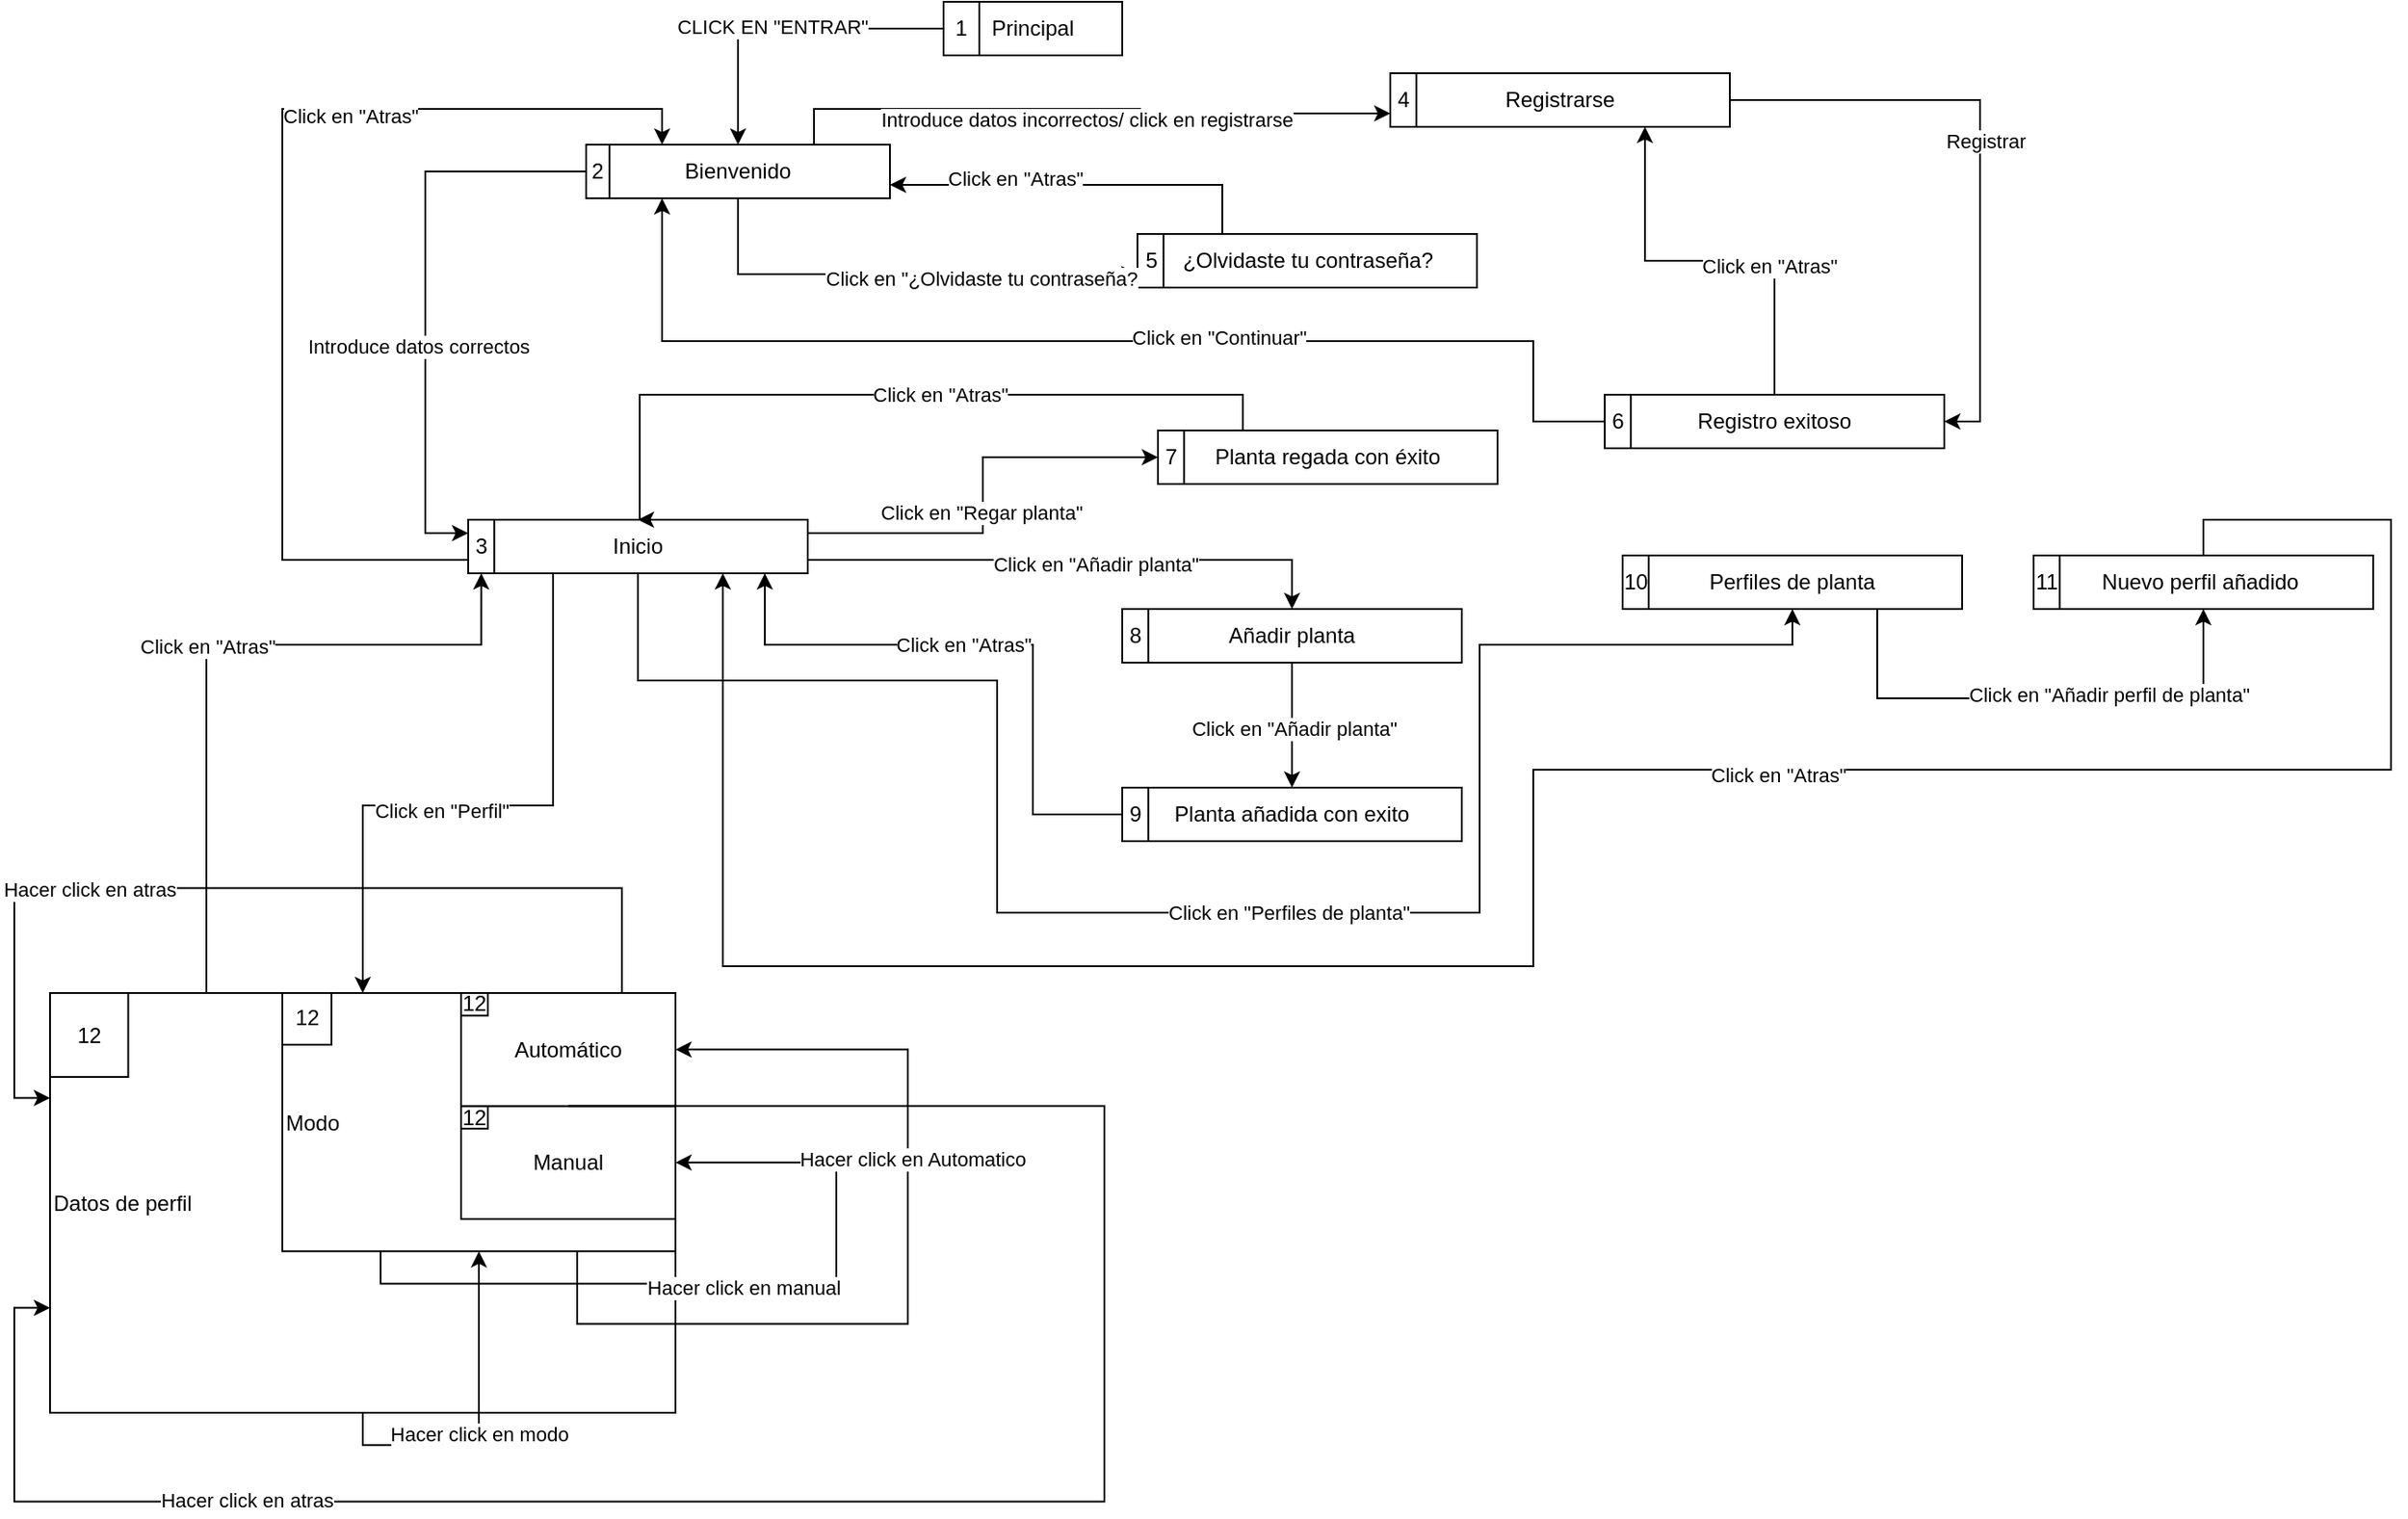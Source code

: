 <mxfile version="20.6.2" type="google"><diagram id="Q5DtrtPaCYa9cL5g5EvN" name="Page-1"><mxGraphModel grid="1" page="1" gridSize="10" guides="1" tooltips="1" connect="1" arrows="1" fold="1" pageScale="1" pageWidth="827" pageHeight="1169" math="0" shadow="0"><root><mxCell id="0"/><mxCell id="1" parent="0"/><mxCell id="5pgR6ZDsLQ_Ce-XwcWd_-83" value="" style="group" connectable="0" vertex="1" parent="1"><mxGeometry x="260" y="30" width="100" height="30" as="geometry"/></mxCell><mxCell id="G9GJwz2X_krbrI4lydrw-10" value="" style="group" connectable="0" vertex="1" parent="5pgR6ZDsLQ_Ce-XwcWd_-83"><mxGeometry width="100" height="30" as="geometry"/></mxCell><mxCell id="5pgR6ZDsLQ_Ce-XwcWd_-84" value="Principal" style="rounded=0;whiteSpace=wrap;html=1;" vertex="1" parent="G9GJwz2X_krbrI4lydrw-10"><mxGeometry width="100" height="30" as="geometry"/></mxCell><mxCell id="5pgR6ZDsLQ_Ce-XwcWd_-85" value="1" style="rounded=0;whiteSpace=wrap;html=1;" vertex="1" parent="G9GJwz2X_krbrI4lydrw-10"><mxGeometry width="20" height="30" as="geometry"/></mxCell><mxCell id="G9GJwz2X_krbrI4lydrw-4" style="edgeStyle=orthogonalEdgeStyle;rounded=0;orthogonalLoop=1;jettySize=auto;html=1;exitX=0;exitY=0.5;exitDx=0;exitDy=0;entryX=0.5;entryY=0;entryDx=0;entryDy=0;" edge="1" parent="1" source="5pgR6ZDsLQ_Ce-XwcWd_-85" target="G9GJwz2X_krbrI4lydrw-2"><mxGeometry relative="1" as="geometry"/></mxCell><mxCell id="G9GJwz2X_krbrI4lydrw-5" value="CLICK EN &quot;ENTRAR&quot;" style="edgeLabel;html=1;align=center;verticalAlign=middle;resizable=0;points=[];" connectable="0" vertex="1" parent="G9GJwz2X_krbrI4lydrw-4"><mxGeometry x="0.074" y="-1" relative="1" as="geometry"><mxPoint as="offset"/></mxGeometry></mxCell><mxCell id="G9GJwz2X_krbrI4lydrw-9" value="" style="group" connectable="0" vertex="1" parent="1"><mxGeometry x="60" y="110" width="170" height="30" as="geometry"/></mxCell><mxCell id="G9GJwz2X_krbrI4lydrw-2" value="Bienvenido" style="rounded=0;whiteSpace=wrap;html=1;" vertex="1" parent="G9GJwz2X_krbrI4lydrw-9"><mxGeometry width="170" height="30" as="geometry"/></mxCell><mxCell id="G9GJwz2X_krbrI4lydrw-1" value="" style="group" connectable="0" vertex="1" parent="G9GJwz2X_krbrI4lydrw-9"><mxGeometry width="170" height="30" as="geometry"/></mxCell><mxCell id="G9GJwz2X_krbrI4lydrw-3" value="2" style="rounded=0;whiteSpace=wrap;html=1;" vertex="1" parent="G9GJwz2X_krbrI4lydrw-1"><mxGeometry width="13.077" height="30" as="geometry"/></mxCell><mxCell id="G9GJwz2X_krbrI4lydrw-11" value="" style="group" connectable="0" vertex="1" parent="1"><mxGeometry x="-6" y="320" width="190" height="30" as="geometry"/></mxCell><mxCell id="G9GJwz2X_krbrI4lydrw-12" value="Inicio" style="rounded=0;whiteSpace=wrap;html=1;" vertex="1" parent="G9GJwz2X_krbrI4lydrw-11"><mxGeometry width="190" height="30" as="geometry"/></mxCell><mxCell id="G9GJwz2X_krbrI4lydrw-13" value="" style="group" connectable="0" vertex="1" parent="G9GJwz2X_krbrI4lydrw-11"><mxGeometry width="190" height="30" as="geometry"/></mxCell><mxCell id="G9GJwz2X_krbrI4lydrw-14" value="3" style="rounded=0;whiteSpace=wrap;html=1;" vertex="1" parent="G9GJwz2X_krbrI4lydrw-13"><mxGeometry width="14.615" height="30" as="geometry"/></mxCell><mxCell id="G9GJwz2X_krbrI4lydrw-16" value="" style="group" connectable="0" vertex="1" parent="1"><mxGeometry x="510" y="70" width="190" height="30" as="geometry"/></mxCell><mxCell id="G9GJwz2X_krbrI4lydrw-17" value="Registrarse" style="rounded=0;whiteSpace=wrap;html=1;" vertex="1" parent="G9GJwz2X_krbrI4lydrw-16"><mxGeometry width="190" height="30" as="geometry"/></mxCell><mxCell id="G9GJwz2X_krbrI4lydrw-18" value="" style="group" connectable="0" vertex="1" parent="G9GJwz2X_krbrI4lydrw-16"><mxGeometry width="190" height="30" as="geometry"/></mxCell><mxCell id="G9GJwz2X_krbrI4lydrw-19" value="4" style="rounded=0;whiteSpace=wrap;html=1;" vertex="1" parent="G9GJwz2X_krbrI4lydrw-18"><mxGeometry width="14.615" height="30" as="geometry"/></mxCell><mxCell id="G9GJwz2X_krbrI4lydrw-20" style="edgeStyle=orthogonalEdgeStyle;rounded=0;orthogonalLoop=1;jettySize=auto;html=1;exitX=0;exitY=0.5;exitDx=0;exitDy=0;entryX=0;entryY=0.25;entryDx=0;entryDy=0;" edge="1" parent="1" source="G9GJwz2X_krbrI4lydrw-3" target="G9GJwz2X_krbrI4lydrw-14"><mxGeometry relative="1" as="geometry"><Array as="points"><mxPoint x="-30" y="125"/><mxPoint x="-30" y="328"/></Array></mxGeometry></mxCell><mxCell id="G9GJwz2X_krbrI4lydrw-21" value="Introduce datos correctos" style="edgeLabel;html=1;align=center;verticalAlign=middle;resizable=0;points=[];" connectable="0" vertex="1" parent="G9GJwz2X_krbrI4lydrw-20"><mxGeometry x="0.184" y="-4" relative="1" as="geometry"><mxPoint as="offset"/></mxGeometry></mxCell><mxCell id="G9GJwz2X_krbrI4lydrw-22" style="edgeStyle=orthogonalEdgeStyle;rounded=0;orthogonalLoop=1;jettySize=auto;html=1;exitX=0.75;exitY=0;exitDx=0;exitDy=0;entryX=0;entryY=0.75;entryDx=0;entryDy=0;" edge="1" parent="1" source="G9GJwz2X_krbrI4lydrw-2" target="G9GJwz2X_krbrI4lydrw-19"><mxGeometry relative="1" as="geometry"/></mxCell><mxCell id="G9GJwz2X_krbrI4lydrw-23" value="Introduce datos incorrectos/ click en registrarse" style="edgeLabel;html=1;align=center;verticalAlign=middle;resizable=0;points=[];" connectable="0" vertex="1" parent="G9GJwz2X_krbrI4lydrw-22"><mxGeometry x="0.303" y="-3" relative="1" as="geometry"><mxPoint x="-50" as="offset"/></mxGeometry></mxCell><mxCell id="G9GJwz2X_krbrI4lydrw-24" value="" style="group" connectable="0" vertex="1" parent="1"><mxGeometry x="368.5" y="160" width="190" height="30" as="geometry"/></mxCell><mxCell id="G9GJwz2X_krbrI4lydrw-25" value="¿Olvidaste tu contraseña?" style="rounded=0;whiteSpace=wrap;html=1;" vertex="1" parent="G9GJwz2X_krbrI4lydrw-24"><mxGeometry width="190" height="30" as="geometry"/></mxCell><mxCell id="G9GJwz2X_krbrI4lydrw-26" value="" style="group" connectable="0" vertex="1" parent="G9GJwz2X_krbrI4lydrw-24"><mxGeometry width="190" height="30" as="geometry"/></mxCell><mxCell id="G9GJwz2X_krbrI4lydrw-27" value="5" style="rounded=0;whiteSpace=wrap;html=1;" vertex="1" parent="G9GJwz2X_krbrI4lydrw-26"><mxGeometry width="14.615" height="30" as="geometry"/></mxCell><mxCell id="G9GJwz2X_krbrI4lydrw-28" style="edgeStyle=orthogonalEdgeStyle;rounded=0;orthogonalLoop=1;jettySize=auto;html=1;exitX=0.5;exitY=1;exitDx=0;exitDy=0;entryX=0;entryY=0.75;entryDx=0;entryDy=0;" edge="1" parent="1" source="G9GJwz2X_krbrI4lydrw-2" target="G9GJwz2X_krbrI4lydrw-27"><mxGeometry relative="1" as="geometry"/></mxCell><mxCell id="G9GJwz2X_krbrI4lydrw-29" value="Click en &quot;¿Olvidaste tu contraseña?" style="edgeLabel;html=1;align=center;verticalAlign=middle;resizable=0;points=[];" connectable="0" vertex="1" parent="G9GJwz2X_krbrI4lydrw-28"><mxGeometry x="0.341" y="-2" relative="1" as="geometry"><mxPoint as="offset"/></mxGeometry></mxCell><mxCell id="G9GJwz2X_krbrI4lydrw-30" value="" style="group" connectable="0" vertex="1" parent="1"><mxGeometry x="630" y="250" width="190" height="30" as="geometry"/></mxCell><mxCell id="G9GJwz2X_krbrI4lydrw-31" value="Registro exitoso" style="rounded=0;whiteSpace=wrap;html=1;" vertex="1" parent="G9GJwz2X_krbrI4lydrw-30"><mxGeometry width="190" height="30" as="geometry"/></mxCell><mxCell id="G9GJwz2X_krbrI4lydrw-32" value="" style="group" connectable="0" vertex="1" parent="G9GJwz2X_krbrI4lydrw-30"><mxGeometry width="190" height="30" as="geometry"/></mxCell><mxCell id="G9GJwz2X_krbrI4lydrw-33" value="6" style="rounded=0;whiteSpace=wrap;html=1;" vertex="1" parent="G9GJwz2X_krbrI4lydrw-32"><mxGeometry width="14.615" height="30" as="geometry"/></mxCell><mxCell id="G9GJwz2X_krbrI4lydrw-35" style="edgeStyle=orthogonalEdgeStyle;rounded=0;orthogonalLoop=1;jettySize=auto;html=1;exitX=1;exitY=0.5;exitDx=0;exitDy=0;entryX=1;entryY=0.5;entryDx=0;entryDy=0;" edge="1" parent="1" source="G9GJwz2X_krbrI4lydrw-17" target="G9GJwz2X_krbrI4lydrw-31"><mxGeometry relative="1" as="geometry"><mxPoint x="608.5" y="215" as="targetPoint"/></mxGeometry></mxCell><mxCell id="G9GJwz2X_krbrI4lydrw-36" value="Registrar" style="edgeLabel;html=1;align=center;verticalAlign=middle;resizable=0;points=[];" connectable="0" vertex="1" parent="G9GJwz2X_krbrI4lydrw-35"><mxGeometry x="-0.043" y="3" relative="1" as="geometry"><mxPoint as="offset"/></mxGeometry></mxCell><mxCell id="G9GJwz2X_krbrI4lydrw-37" style="edgeStyle=orthogonalEdgeStyle;rounded=0;orthogonalLoop=1;jettySize=auto;html=1;exitX=0.5;exitY=0;exitDx=0;exitDy=0;entryX=0.75;entryY=1;entryDx=0;entryDy=0;" edge="1" parent="1" source="G9GJwz2X_krbrI4lydrw-31" target="G9GJwz2X_krbrI4lydrw-17"><mxGeometry relative="1" as="geometry"/></mxCell><mxCell id="G9GJwz2X_krbrI4lydrw-38" value="Click en &quot;Atras&quot;" style="edgeLabel;html=1;align=center;verticalAlign=middle;resizable=0;points=[];" connectable="0" vertex="1" parent="G9GJwz2X_krbrI4lydrw-37"><mxGeometry x="-0.297" y="3" relative="1" as="geometry"><mxPoint as="offset"/></mxGeometry></mxCell><mxCell id="G9GJwz2X_krbrI4lydrw-39" style="edgeStyle=orthogonalEdgeStyle;rounded=0;orthogonalLoop=1;jettySize=auto;html=1;exitX=0.25;exitY=0;exitDx=0;exitDy=0;entryX=1;entryY=0.75;entryDx=0;entryDy=0;" edge="1" parent="1" source="G9GJwz2X_krbrI4lydrw-25" target="G9GJwz2X_krbrI4lydrw-2"><mxGeometry relative="1" as="geometry"/></mxCell><mxCell id="G9GJwz2X_krbrI4lydrw-40" value="Click en &quot;Atras&quot;" style="edgeLabel;html=1;align=center;verticalAlign=middle;resizable=0;points=[];" connectable="0" vertex="1" parent="G9GJwz2X_krbrI4lydrw-39"><mxGeometry x="0.343" y="-4" relative="1" as="geometry"><mxPoint as="offset"/></mxGeometry></mxCell><mxCell id="G9GJwz2X_krbrI4lydrw-41" style="edgeStyle=orthogonalEdgeStyle;rounded=0;orthogonalLoop=1;jettySize=auto;html=1;exitX=0;exitY=0.5;exitDx=0;exitDy=0;entryX=0.25;entryY=1;entryDx=0;entryDy=0;" edge="1" parent="1" source="G9GJwz2X_krbrI4lydrw-33" target="G9GJwz2X_krbrI4lydrw-2"><mxGeometry relative="1" as="geometry"><Array as="points"><mxPoint x="590" y="265"/><mxPoint x="590" y="220"/><mxPoint x="103" y="220"/></Array></mxGeometry></mxCell><mxCell id="G9GJwz2X_krbrI4lydrw-42" value="Click en &quot;Continuar&quot;" style="edgeLabel;html=1;align=center;verticalAlign=middle;resizable=0;points=[];" connectable="0" vertex="1" parent="G9GJwz2X_krbrI4lydrw-41"><mxGeometry x="-0.2" y="-2" relative="1" as="geometry"><mxPoint as="offset"/></mxGeometry></mxCell><mxCell id="G9GJwz2X_krbrI4lydrw-43" style="edgeStyle=orthogonalEdgeStyle;rounded=0;orthogonalLoop=1;jettySize=auto;html=1;exitX=0;exitY=0.75;exitDx=0;exitDy=0;entryX=0.25;entryY=0;entryDx=0;entryDy=0;" edge="1" parent="1" source="G9GJwz2X_krbrI4lydrw-14" target="G9GJwz2X_krbrI4lydrw-2"><mxGeometry relative="1" as="geometry"><Array as="points"><mxPoint x="-110" y="343"/><mxPoint x="-110" y="90"/><mxPoint x="103" y="90"/></Array></mxGeometry></mxCell><mxCell id="G9GJwz2X_krbrI4lydrw-44" value="Click en &quot;Atras&quot;" style="edgeLabel;html=1;align=center;verticalAlign=middle;resizable=0;points=[];" connectable="0" vertex="1" parent="G9GJwz2X_krbrI4lydrw-43"><mxGeometry x="0.339" y="-4" relative="1" as="geometry"><mxPoint as="offset"/></mxGeometry></mxCell><mxCell id="G9GJwz2X_krbrI4lydrw-45" value="" style="group" connectable="0" vertex="1" parent="1"><mxGeometry x="380" y="270" width="190" height="30" as="geometry"/></mxCell><mxCell id="G9GJwz2X_krbrI4lydrw-46" value="Planta regada con éxito" style="rounded=0;whiteSpace=wrap;html=1;" vertex="1" parent="G9GJwz2X_krbrI4lydrw-45"><mxGeometry width="190" height="30" as="geometry"/></mxCell><mxCell id="G9GJwz2X_krbrI4lydrw-47" value="" style="group" connectable="0" vertex="1" parent="G9GJwz2X_krbrI4lydrw-45"><mxGeometry width="190" height="30" as="geometry"/></mxCell><mxCell id="G9GJwz2X_krbrI4lydrw-48" value="7" style="rounded=0;whiteSpace=wrap;html=1;" vertex="1" parent="G9GJwz2X_krbrI4lydrw-47"><mxGeometry width="14.615" height="30" as="geometry"/></mxCell><mxCell id="G9GJwz2X_krbrI4lydrw-49" style="edgeStyle=orthogonalEdgeStyle;rounded=0;orthogonalLoop=1;jettySize=auto;html=1;exitX=1;exitY=0.25;exitDx=0;exitDy=0;entryX=0;entryY=0.5;entryDx=0;entryDy=0;" edge="1" parent="1" source="G9GJwz2X_krbrI4lydrw-12" target="G9GJwz2X_krbrI4lydrw-48"><mxGeometry relative="1" as="geometry"/></mxCell><mxCell id="G9GJwz2X_krbrI4lydrw-50" value="Click en &quot;Regar planta&quot;" style="edgeLabel;html=1;align=center;verticalAlign=middle;resizable=0;points=[];" connectable="0" vertex="1" parent="G9GJwz2X_krbrI4lydrw-49"><mxGeometry x="-0.083" y="1" relative="1" as="geometry"><mxPoint as="offset"/></mxGeometry></mxCell><mxCell id="G9GJwz2X_krbrI4lydrw-51" style="edgeStyle=orthogonalEdgeStyle;rounded=0;orthogonalLoop=1;jettySize=auto;html=1;exitX=0.25;exitY=0;exitDx=0;exitDy=0;entryX=0.5;entryY=0;entryDx=0;entryDy=0;" edge="1" parent="1" source="G9GJwz2X_krbrI4lydrw-46" target="G9GJwz2X_krbrI4lydrw-12"><mxGeometry relative="1" as="geometry"><Array as="points"><mxPoint x="428" y="250"/><mxPoint x="90" y="250"/></Array></mxGeometry></mxCell><mxCell id="G9GJwz2X_krbrI4lydrw-52" value="Click en &quot;Atras&quot;" style="edgeLabel;html=1;align=center;verticalAlign=middle;resizable=0;points=[];" connectable="0" vertex="1" parent="G9GJwz2X_krbrI4lydrw-51"><mxGeometry x="-0.327" y="-3" relative="1" as="geometry"><mxPoint x="-46" y="3" as="offset"/></mxGeometry></mxCell><mxCell id="G9GJwz2X_krbrI4lydrw-53" value="" style="group" connectable="0" vertex="1" parent="1"><mxGeometry x="360" y="370" width="190" height="30" as="geometry"/></mxCell><mxCell id="G9GJwz2X_krbrI4lydrw-54" value="Añadir planta" style="rounded=0;whiteSpace=wrap;html=1;" vertex="1" parent="G9GJwz2X_krbrI4lydrw-53"><mxGeometry width="190" height="30" as="geometry"/></mxCell><mxCell id="G9GJwz2X_krbrI4lydrw-55" value="" style="group" connectable="0" vertex="1" parent="G9GJwz2X_krbrI4lydrw-53"><mxGeometry width="190" height="30" as="geometry"/></mxCell><mxCell id="G9GJwz2X_krbrI4lydrw-56" value="8" style="rounded=0;whiteSpace=wrap;html=1;" vertex="1" parent="G9GJwz2X_krbrI4lydrw-55"><mxGeometry width="14.615" height="30" as="geometry"/></mxCell><mxCell id="G9GJwz2X_krbrI4lydrw-57" style="edgeStyle=orthogonalEdgeStyle;rounded=0;orthogonalLoop=1;jettySize=auto;html=1;exitX=1;exitY=0.75;exitDx=0;exitDy=0;" edge="1" parent="1" source="G9GJwz2X_krbrI4lydrw-12" target="G9GJwz2X_krbrI4lydrw-54"><mxGeometry relative="1" as="geometry"/></mxCell><mxCell id="G9GJwz2X_krbrI4lydrw-58" value="Click en &quot;Añadir planta&quot;" style="edgeLabel;html=1;align=center;verticalAlign=middle;resizable=0;points=[];" connectable="0" vertex="1" parent="G9GJwz2X_krbrI4lydrw-57"><mxGeometry x="0.079" y="-2" relative="1" as="geometry"><mxPoint as="offset"/></mxGeometry></mxCell><mxCell id="G9GJwz2X_krbrI4lydrw-59" value="" style="group" connectable="0" vertex="1" parent="1"><mxGeometry x="360" y="470" width="190" height="30" as="geometry"/></mxCell><mxCell id="G9GJwz2X_krbrI4lydrw-60" value="Planta añadida con exito" style="rounded=0;whiteSpace=wrap;html=1;" vertex="1" parent="G9GJwz2X_krbrI4lydrw-59"><mxGeometry width="190" height="30" as="geometry"/></mxCell><mxCell id="G9GJwz2X_krbrI4lydrw-61" value="" style="group" connectable="0" vertex="1" parent="G9GJwz2X_krbrI4lydrw-59"><mxGeometry width="190" height="30" as="geometry"/></mxCell><mxCell id="G9GJwz2X_krbrI4lydrw-62" value="9" style="rounded=0;whiteSpace=wrap;html=1;" vertex="1" parent="G9GJwz2X_krbrI4lydrw-61"><mxGeometry width="14.615" height="30" as="geometry"/></mxCell><mxCell id="G9GJwz2X_krbrI4lydrw-63" style="edgeStyle=orthogonalEdgeStyle;rounded=0;orthogonalLoop=1;jettySize=auto;html=1;exitX=0.5;exitY=1;exitDx=0;exitDy=0;entryX=0.5;entryY=0;entryDx=0;entryDy=0;" edge="1" parent="1" source="G9GJwz2X_krbrI4lydrw-54" target="G9GJwz2X_krbrI4lydrw-60"><mxGeometry relative="1" as="geometry"/></mxCell><mxCell id="G9GJwz2X_krbrI4lydrw-66" value="Click en &quot;Añadir planta&quot;" style="edgeLabel;html=1;align=center;verticalAlign=middle;resizable=0;points=[];" connectable="0" vertex="1" parent="G9GJwz2X_krbrI4lydrw-63"><mxGeometry x="0.064" y="1" relative="1" as="geometry"><mxPoint as="offset"/></mxGeometry></mxCell><mxCell id="G9GJwz2X_krbrI4lydrw-67" style="edgeStyle=orthogonalEdgeStyle;rounded=0;orthogonalLoop=1;jettySize=auto;html=1;exitX=0;exitY=0.5;exitDx=0;exitDy=0;" edge="1" parent="1" source="G9GJwz2X_krbrI4lydrw-62" target="G9GJwz2X_krbrI4lydrw-12"><mxGeometry relative="1" as="geometry"><Array as="points"><mxPoint x="310" y="485"/><mxPoint x="310" y="390"/><mxPoint x="160" y="390"/></Array></mxGeometry></mxCell><mxCell id="G9GJwz2X_krbrI4lydrw-68" value="Click en &quot;Atras&quot;" style="edgeLabel;html=1;align=center;verticalAlign=middle;resizable=0;points=[];" connectable="0" vertex="1" parent="G9GJwz2X_krbrI4lydrw-67"><mxGeometry x="0.099" relative="1" as="geometry"><mxPoint as="offset"/></mxGeometry></mxCell><mxCell id="G9GJwz2X_krbrI4lydrw-69" value="" style="group" connectable="0" vertex="1" parent="1"><mxGeometry x="640" y="340" width="190" height="30" as="geometry"/></mxCell><mxCell id="G9GJwz2X_krbrI4lydrw-70" value="Perfiles de planta" style="rounded=0;whiteSpace=wrap;html=1;" vertex="1" parent="G9GJwz2X_krbrI4lydrw-69"><mxGeometry width="190" height="30" as="geometry"/></mxCell><mxCell id="G9GJwz2X_krbrI4lydrw-71" value="" style="group" connectable="0" vertex="1" parent="G9GJwz2X_krbrI4lydrw-69"><mxGeometry width="190" height="30" as="geometry"/></mxCell><mxCell id="G9GJwz2X_krbrI4lydrw-72" value="10" style="rounded=0;whiteSpace=wrap;html=1;" vertex="1" parent="G9GJwz2X_krbrI4lydrw-71"><mxGeometry width="14.615" height="30" as="geometry"/></mxCell><mxCell id="G9GJwz2X_krbrI4lydrw-73" style="edgeStyle=orthogonalEdgeStyle;rounded=0;orthogonalLoop=1;jettySize=auto;html=1;exitX=0.5;exitY=1;exitDx=0;exitDy=0;entryX=0.5;entryY=1;entryDx=0;entryDy=0;" edge="1" parent="1" source="G9GJwz2X_krbrI4lydrw-12" target="G9GJwz2X_krbrI4lydrw-70"><mxGeometry relative="1" as="geometry"><Array as="points"><mxPoint x="89" y="410"/><mxPoint x="290" y="410"/><mxPoint x="290" y="540"/><mxPoint x="560" y="540"/><mxPoint x="560" y="390"/><mxPoint x="735" y="390"/></Array></mxGeometry></mxCell><mxCell id="G9GJwz2X_krbrI4lydrw-74" value="Click en &quot;Perfiles de planta&quot;" style="edgeLabel;html=1;align=center;verticalAlign=middle;resizable=0;points=[];" connectable="0" vertex="1" parent="G9GJwz2X_krbrI4lydrw-73"><mxGeometry x="0.102" relative="1" as="geometry"><mxPoint x="-1" as="offset"/></mxGeometry></mxCell><mxCell id="G9GJwz2X_krbrI4lydrw-75" value="" style="group" connectable="0" vertex="1" parent="1"><mxGeometry x="870" y="340" width="190" height="30" as="geometry"/></mxCell><mxCell id="G9GJwz2X_krbrI4lydrw-76" value="Nuevo perfil añadido&amp;nbsp;" style="rounded=0;whiteSpace=wrap;html=1;" vertex="1" parent="G9GJwz2X_krbrI4lydrw-75"><mxGeometry width="190" height="30" as="geometry"/></mxCell><mxCell id="G9GJwz2X_krbrI4lydrw-77" value="" style="group" connectable="0" vertex="1" parent="G9GJwz2X_krbrI4lydrw-75"><mxGeometry width="190" height="30" as="geometry"/></mxCell><mxCell id="G9GJwz2X_krbrI4lydrw-78" value="11" style="rounded=0;whiteSpace=wrap;html=1;" vertex="1" parent="G9GJwz2X_krbrI4lydrw-77"><mxGeometry width="14.615" height="30" as="geometry"/></mxCell><mxCell id="G9GJwz2X_krbrI4lydrw-80" style="edgeStyle=orthogonalEdgeStyle;rounded=0;orthogonalLoop=1;jettySize=auto;html=1;exitX=0.75;exitY=1;exitDx=0;exitDy=0;entryX=0.5;entryY=1;entryDx=0;entryDy=0;" edge="1" parent="1" source="G9GJwz2X_krbrI4lydrw-70" target="G9GJwz2X_krbrI4lydrw-76"><mxGeometry relative="1" as="geometry"><Array as="points"><mxPoint x="783" y="420"/><mxPoint x="965" y="420"/></Array></mxGeometry></mxCell><mxCell id="G9GJwz2X_krbrI4lydrw-81" value="Click en &quot;Añadir perfil de planta&quot;" style="edgeLabel;html=1;align=center;verticalAlign=middle;resizable=0;points=[];" connectable="0" vertex="1" parent="G9GJwz2X_krbrI4lydrw-80"><mxGeometry x="0.271" y="2" relative="1" as="geometry"><mxPoint as="offset"/></mxGeometry></mxCell><mxCell id="G9GJwz2X_krbrI4lydrw-82" style="edgeStyle=orthogonalEdgeStyle;rounded=0;orthogonalLoop=1;jettySize=auto;html=1;exitX=0.5;exitY=0;exitDx=0;exitDy=0;entryX=0.75;entryY=1;entryDx=0;entryDy=0;" edge="1" parent="1" source="G9GJwz2X_krbrI4lydrw-76" target="G9GJwz2X_krbrI4lydrw-12"><mxGeometry relative="1" as="geometry"><Array as="points"><mxPoint x="965" y="320"/><mxPoint x="1070" y="320"/><mxPoint x="1070" y="460"/><mxPoint x="590" y="460"/><mxPoint x="590" y="570"/><mxPoint x="137" y="570"/></Array></mxGeometry></mxCell><mxCell id="G9GJwz2X_krbrI4lydrw-84" value="Click en &quot;Atras&quot;" style="edgeLabel;html=1;align=center;verticalAlign=middle;resizable=0;points=[];" connectable="0" vertex="1" parent="G9GJwz2X_krbrI4lydrw-82"><mxGeometry x="-0.204" y="3" relative="1" as="geometry"><mxPoint as="offset"/></mxGeometry></mxCell><mxCell id="G9GJwz2X_krbrI4lydrw-85" value="" style="group" connectable="0" vertex="1" parent="1"><mxGeometry x="-240" y="585" width="350" height="235" as="geometry"/></mxCell><mxCell id="G9GJwz2X_krbrI4lydrw-86" value="Datos de perfil" style="rounded=0;whiteSpace=wrap;html=1;align=left;" vertex="1" parent="G9GJwz2X_krbrI4lydrw-85"><mxGeometry width="350" height="235" as="geometry"/></mxCell><mxCell id="G9GJwz2X_krbrI4lydrw-87" value="" style="group" connectable="0" vertex="1" parent="G9GJwz2X_krbrI4lydrw-85"><mxGeometry width="350" height="235" as="geometry"/></mxCell><mxCell id="G9GJwz2X_krbrI4lydrw-88" value="12" style="rounded=0;whiteSpace=wrap;html=1;" vertex="1" parent="G9GJwz2X_krbrI4lydrw-87"><mxGeometry width="43.75" height="47" as="geometry"/></mxCell><mxCell id="uItaufhVnKnCg22fs4nc-1" value="" style="group;verticalAlign=top;horizontal=0;" connectable="0" vertex="1" parent="G9GJwz2X_krbrI4lydrw-85"><mxGeometry x="130" width="220" height="144.615" as="geometry"/></mxCell><mxCell id="uItaufhVnKnCg22fs4nc-17" style="edgeStyle=orthogonalEdgeStyle;rounded=0;orthogonalLoop=1;jettySize=auto;html=1;exitX=0.25;exitY=1;exitDx=0;exitDy=0;entryX=1;entryY=0.5;entryDx=0;entryDy=0;" edge="1" parent="uItaufhVnKnCg22fs4nc-1" source="uItaufhVnKnCg22fs4nc-2" target="uItaufhVnKnCg22fs4nc-10"><mxGeometry relative="1" as="geometry"><Array as="points"><mxPoint x="55" y="162.692"/><mxPoint x="310" y="162.692"/><mxPoint x="310" y="94.904"/></Array></mxGeometry></mxCell><mxCell id="uItaufhVnKnCg22fs4nc-19" value="Hacer click en manual" style="edgeLabel;html=1;align=center;verticalAlign=middle;resizable=0;points=[];" connectable="0" vertex="1" parent="uItaufhVnKnCg22fs4nc-17"><mxGeometry x="0.026" y="-2" relative="1" as="geometry"><mxPoint as="offset"/></mxGeometry></mxCell><mxCell id="uItaufhVnKnCg22fs4nc-18" style="edgeStyle=orthogonalEdgeStyle;rounded=0;orthogonalLoop=1;jettySize=auto;html=1;exitX=0.75;exitY=1;exitDx=0;exitDy=0;entryX=1;entryY=0.5;entryDx=0;entryDy=0;" edge="1" parent="uItaufhVnKnCg22fs4nc-1" source="uItaufhVnKnCg22fs4nc-2" target="uItaufhVnKnCg22fs4nc-6"><mxGeometry relative="1" as="geometry"><Array as="points"><mxPoint x="165" y="185.288"/><mxPoint x="350" y="185.288"/><mxPoint x="350" y="31.635"/></Array></mxGeometry></mxCell><mxCell id="uItaufhVnKnCg22fs4nc-20" value="Hacer click en Automatico&amp;nbsp;" style="edgeLabel;html=1;align=center;verticalAlign=middle;resizable=0;points=[];" connectable="0" vertex="1" parent="uItaufhVnKnCg22fs4nc-18"><mxGeometry x="0.249" y="-4" relative="1" as="geometry"><mxPoint as="offset"/></mxGeometry></mxCell><mxCell id="uItaufhVnKnCg22fs4nc-2" value="&lt;p style=&quot;line-height: 150%;&quot;&gt;Modo&lt;/p&gt;" style="rounded=0;whiteSpace=wrap;html=1;align=left;" vertex="1" parent="uItaufhVnKnCg22fs4nc-1"><mxGeometry width="220" height="144.615" as="geometry"/></mxCell><mxCell id="uItaufhVnKnCg22fs4nc-3" value="" style="group" connectable="0" vertex="1" parent="uItaufhVnKnCg22fs4nc-1"><mxGeometry width="220" height="144.615" as="geometry"/></mxCell><mxCell id="uItaufhVnKnCg22fs4nc-4" value="12" style="rounded=0;whiteSpace=wrap;html=1;" vertex="1" parent="uItaufhVnKnCg22fs4nc-3"><mxGeometry width="27.5" height="28.923" as="geometry"/></mxCell><mxCell id="uItaufhVnKnCg22fs4nc-9" value="" style="group" connectable="0" vertex="1" parent="uItaufhVnKnCg22fs4nc-1"><mxGeometry x="100" y="63.269" width="120" height="63.269" as="geometry"/></mxCell><mxCell id="uItaufhVnKnCg22fs4nc-10" value="Manual" style="rounded=0;whiteSpace=wrap;html=1;" vertex="1" parent="uItaufhVnKnCg22fs4nc-9"><mxGeometry width="120" height="63.269" as="geometry"/></mxCell><mxCell id="uItaufhVnKnCg22fs4nc-11" value="" style="group" connectable="0" vertex="1" parent="uItaufhVnKnCg22fs4nc-9"><mxGeometry width="120" height="63.269" as="geometry"/></mxCell><mxCell id="uItaufhVnKnCg22fs4nc-12" value="12" style="rounded=0;whiteSpace=wrap;html=1;" vertex="1" parent="uItaufhVnKnCg22fs4nc-11"><mxGeometry width="15" height="12.654" as="geometry"/></mxCell><mxCell id="uItaufhVnKnCg22fs4nc-5" value="" style="group" connectable="0" vertex="1" parent="uItaufhVnKnCg22fs4nc-1"><mxGeometry x="100" width="120" height="63.269" as="geometry"/></mxCell><mxCell id="uItaufhVnKnCg22fs4nc-6" value="Automático" style="rounded=0;whiteSpace=wrap;html=1;" vertex="1" parent="uItaufhVnKnCg22fs4nc-5"><mxGeometry width="120" height="63.269" as="geometry"/></mxCell><mxCell id="uItaufhVnKnCg22fs4nc-7" value="" style="group" connectable="0" vertex="1" parent="uItaufhVnKnCg22fs4nc-5"><mxGeometry width="120" height="63.269" as="geometry"/></mxCell><mxCell id="uItaufhVnKnCg22fs4nc-8" value="12" style="rounded=0;whiteSpace=wrap;html=1;" vertex="1" parent="uItaufhVnKnCg22fs4nc-7"><mxGeometry width="15" height="12.654" as="geometry"/></mxCell><mxCell id="uItaufhVnKnCg22fs4nc-15" style="edgeStyle=orthogonalEdgeStyle;rounded=0;orthogonalLoop=1;jettySize=auto;html=1;exitX=0.5;exitY=1;exitDx=0;exitDy=0;entryX=0.5;entryY=1;entryDx=0;entryDy=0;" edge="1" parent="G9GJwz2X_krbrI4lydrw-85" source="G9GJwz2X_krbrI4lydrw-86" target="uItaufhVnKnCg22fs4nc-2"><mxGeometry relative="1" as="geometry"><Array as="points"><mxPoint x="175" y="253.077"/><mxPoint x="240" y="253.077"/></Array></mxGeometry></mxCell><mxCell id="uItaufhVnKnCg22fs4nc-16" value="Hacer click en modo" style="edgeLabel;html=1;align=center;verticalAlign=middle;resizable=0;points=[];" connectable="0" vertex="1" parent="uItaufhVnKnCg22fs4nc-15"><mxGeometry x="-0.073" relative="1" as="geometry"><mxPoint as="offset"/></mxGeometry></mxCell><mxCell id="uItaufhVnKnCg22fs4nc-21" style="edgeStyle=orthogonalEdgeStyle;rounded=0;orthogonalLoop=1;jettySize=auto;html=1;exitX=0.75;exitY=0;exitDx=0;exitDy=0;entryX=0;entryY=0.25;entryDx=0;entryDy=0;" edge="1" parent="G9GJwz2X_krbrI4lydrw-85" source="uItaufhVnKnCg22fs4nc-6" target="G9GJwz2X_krbrI4lydrw-86"><mxGeometry relative="1" as="geometry"><Array as="points"><mxPoint x="320" y="-58.75"/><mxPoint x="-20" y="-58.75"/><mxPoint x="-20" y="58.75"/></Array></mxGeometry></mxCell><mxCell id="uItaufhVnKnCg22fs4nc-23" value="Hacer click en atras" style="edgeLabel;html=1;align=center;verticalAlign=middle;resizable=0;points=[];" connectable="0" vertex="1" parent="uItaufhVnKnCg22fs4nc-21"><mxGeometry x="0.331" relative="1" as="geometry"><mxPoint as="offset"/></mxGeometry></mxCell><mxCell id="uItaufhVnKnCg22fs4nc-22" style="edgeStyle=orthogonalEdgeStyle;rounded=0;orthogonalLoop=1;jettySize=auto;html=1;exitX=0.5;exitY=0;exitDx=0;exitDy=0;entryX=0;entryY=0.75;entryDx=0;entryDy=0;" edge="1" parent="G9GJwz2X_krbrI4lydrw-85" source="uItaufhVnKnCg22fs4nc-10" target="G9GJwz2X_krbrI4lydrw-86"><mxGeometry relative="1" as="geometry"><Array as="points"><mxPoint x="590" y="63.269"/><mxPoint x="590" y="284.712"/><mxPoint x="-20" y="284.712"/><mxPoint x="-20" y="176.25"/></Array></mxGeometry></mxCell><mxCell id="uItaufhVnKnCg22fs4nc-24" value="Hacer click en atras" style="edgeLabel;html=1;align=center;verticalAlign=middle;resizable=0;points=[];" connectable="0" vertex="1" parent="uItaufhVnKnCg22fs4nc-22"><mxGeometry x="0.59" y="-1" relative="1" as="geometry"><mxPoint as="offset"/></mxGeometry></mxCell><mxCell id="G9GJwz2X_krbrI4lydrw-90" style="edgeStyle=orthogonalEdgeStyle;rounded=0;orthogonalLoop=1;jettySize=auto;html=1;exitX=0.25;exitY=1;exitDx=0;exitDy=0;entryX=0.5;entryY=0;entryDx=0;entryDy=0;" edge="1" parent="1" source="G9GJwz2X_krbrI4lydrw-12" target="G9GJwz2X_krbrI4lydrw-86"><mxGeometry relative="1" as="geometry"><Array as="points"><mxPoint x="42" y="480"/><mxPoint x="-65" y="480"/></Array></mxGeometry></mxCell><mxCell id="G9GJwz2X_krbrI4lydrw-91" value="Click en &quot;Perfil&quot;" style="edgeLabel;html=1;align=center;verticalAlign=middle;resizable=0;points=[];" connectable="0" vertex="1" parent="G9GJwz2X_krbrI4lydrw-90"><mxGeometry x="0.128" y="3" relative="1" as="geometry"><mxPoint as="offset"/></mxGeometry></mxCell><mxCell id="G9GJwz2X_krbrI4lydrw-94" value="Click en &quot;Atras&quot;" style="edgeStyle=orthogonalEdgeStyle;rounded=0;orthogonalLoop=1;jettySize=auto;html=1;exitX=0.25;exitY=0;exitDx=0;exitDy=0;entryX=0.5;entryY=1;entryDx=0;entryDy=0;" edge="1" parent="1" source="G9GJwz2X_krbrI4lydrw-86" target="G9GJwz2X_krbrI4lydrw-14"><mxGeometry relative="1" as="geometry"><Array as="points"><mxPoint x="-152" y="390"/><mxPoint x="1" y="390"/></Array></mxGeometry></mxCell></root></mxGraphModel></diagram></mxfile>